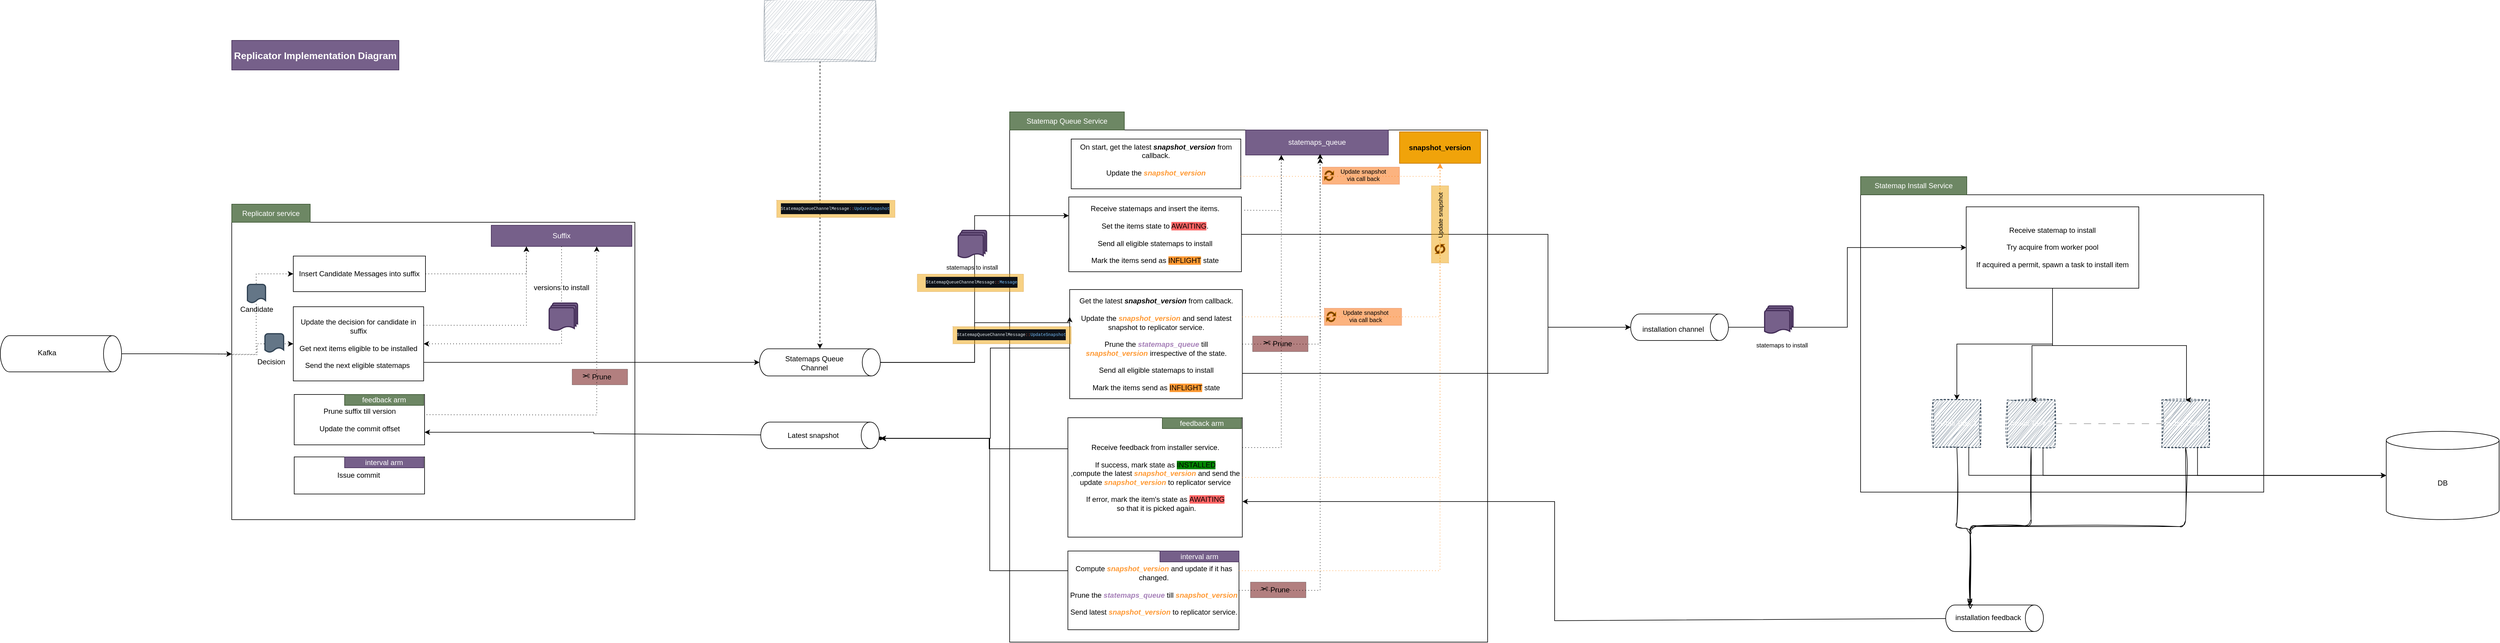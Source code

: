 <mxfile version="21.8.2" type="device">
  <diagram name="Page-1" id="Dk0CB-rZPejGvJM9SZmh">
    <mxGraphModel dx="6971" dy="1007" grid="0" gridSize="10" guides="1" tooltips="1" connect="1" arrows="1" fold="1" page="0" pageScale="1" pageWidth="827" pageHeight="1169" math="0" shadow="0">
      <root>
        <mxCell id="0" />
        <mxCell id="1" parent="0" />
        <mxCell id="bglsT7oDGgpbolfYT-Y4-232" value="" style="rounded=0;whiteSpace=wrap;html=1;" vertex="1" parent="1">
          <mxGeometry x="1637" y="1605.87" width="668" height="493" as="geometry" />
        </mxCell>
        <mxCell id="bglsT7oDGgpbolfYT-Y4-137" value="" style="rounded=0;whiteSpace=wrap;html=1;" vertex="1" parent="1">
          <mxGeometry x="227" y="1498.5" width="792" height="849" as="geometry" />
        </mxCell>
        <mxCell id="bglsT7oDGgpbolfYT-Y4-213" value="" style="edgeStyle=orthogonalEdgeStyle;rounded=0;orthogonalLoop=1;jettySize=auto;html=1;" edge="1" parent="1" source="bglsT7oDGgpbolfYT-Y4-154" target="bglsT7oDGgpbolfYT-Y4-212">
          <mxGeometry relative="1" as="geometry">
            <Array as="points">
              <mxPoint x="195" y="1860" />
              <mxPoint x="195" y="2010" />
            </Array>
          </mxGeometry>
        </mxCell>
        <mxCell id="bglsT7oDGgpbolfYT-Y4-122" value="" style="rounded=0;whiteSpace=wrap;html=1;" vertex="1" parent="1">
          <mxGeometry x="-1062" y="1651.5" width="668" height="493" as="geometry" />
        </mxCell>
        <mxCell id="bglsT7oDGgpbolfYT-Y4-163" value="" style="rounded=0;whiteSpace=wrap;html=1;dashed=1;dashPattern=1 1;fillColor=#660000;opacity=50;" vertex="1" parent="1">
          <mxGeometry x="-498" y="1895" width="92" height="26" as="geometry" />
        </mxCell>
        <mxCell id="bglsT7oDGgpbolfYT-Y4-84" value="" style="shape=cylinder3;whiteSpace=wrap;html=1;boundedLbl=1;backgroundOutline=1;size=15;rotation=90;" vertex="1" parent="1">
          <mxGeometry x="-1375" y="1769" width="60" height="201" as="geometry" />
        </mxCell>
        <mxCell id="bglsT7oDGgpbolfYT-Y4-85" value="Kafka" style="text;html=1;strokeColor=none;fillColor=none;align=center;verticalAlign=middle;whiteSpace=wrap;rounded=0;" vertex="1" parent="1">
          <mxGeometry x="-1398" y="1853" width="60" height="30" as="geometry" />
        </mxCell>
        <mxCell id="bglsT7oDGgpbolfYT-Y4-88" value="" style="edgeStyle=orthogonalEdgeStyle;rounded=0;orthogonalLoop=1;jettySize=auto;html=1;strokeWidth=1;exitX=0.75;exitY=1;exitDx=0;exitDy=0;entryX=0;entryY=0.5;entryDx=0;entryDy=0;entryPerimeter=0;" edge="1" parent="1" source="bglsT7oDGgpbolfYT-Y4-256" target="bglsT7oDGgpbolfYT-Y4-91">
          <mxGeometry relative="1" as="geometry">
            <mxPoint x="1142.5" y="2699" as="targetPoint" />
            <Array as="points">
              <mxPoint x="1816" y="2071" />
              <mxPoint x="2495" y="2071" />
            </Array>
            <mxPoint x="914" y="2638.0" as="sourcePoint" />
          </mxGeometry>
        </mxCell>
        <mxCell id="bglsT7oDGgpbolfYT-Y4-91" value="DB" style="shape=cylinder3;whiteSpace=wrap;html=1;boundedLbl=1;backgroundOutline=1;size=15;" vertex="1" parent="1">
          <mxGeometry x="2508" y="1998.12" width="187" height="146.25" as="geometry" />
        </mxCell>
        <mxCell id="bglsT7oDGgpbolfYT-Y4-170" value="" style="edgeStyle=orthogonalEdgeStyle;rounded=0;orthogonalLoop=1;jettySize=auto;html=1;entryX=0;entryY=0.25;entryDx=0;entryDy=0;" edge="1" parent="1" source="bglsT7oDGgpbolfYT-Y4-92" target="bglsT7oDGgpbolfYT-Y4-141">
          <mxGeometry relative="1" as="geometry">
            <mxPoint x="37.63" y="1883.755" as="targetPoint" />
          </mxGeometry>
        </mxCell>
        <mxCell id="bglsT7oDGgpbolfYT-Y4-92" value="" style="shape=cylinder3;whiteSpace=wrap;html=1;boundedLbl=1;backgroundOutline=1;size=15;rotation=90;" vertex="1" parent="1">
          <mxGeometry x="-109.87" y="1783.63" width="45" height="200.25" as="geometry" />
        </mxCell>
        <mxCell id="bglsT7oDGgpbolfYT-Y4-93" value="" style="edgeStyle=orthogonalEdgeStyle;rounded=0;orthogonalLoop=1;jettySize=auto;html=1;entryX=1;entryY=0.75;entryDx=0;entryDy=0;" edge="1" parent="1" source="bglsT7oDGgpbolfYT-Y4-94" target="bglsT7oDGgpbolfYT-Y4-128">
          <mxGeometry relative="1" as="geometry">
            <mxPoint x="-281" y="1971.456" as="targetPoint" />
            <Array as="points">
              <mxPoint x="-462" y="2002" />
            </Array>
          </mxGeometry>
        </mxCell>
        <mxCell id="bglsT7oDGgpbolfYT-Y4-94" value="" style="shape=cylinder3;whiteSpace=wrap;html=1;boundedLbl=1;backgroundOutline=1;size=15;rotation=90;" vertex="1" parent="1">
          <mxGeometry x="-109.25" y="1906.5" width="44" height="196.5" as="geometry" />
        </mxCell>
        <mxCell id="bglsT7oDGgpbolfYT-Y4-265" value="" style="edgeStyle=orthogonalEdgeStyle;rounded=0;orthogonalLoop=1;jettySize=auto;html=1;entryX=0;entryY=0.5;entryDx=0;entryDy=0;" edge="1" parent="1" source="bglsT7oDGgpbolfYT-Y4-95" target="bglsT7oDGgpbolfYT-Y4-237">
          <mxGeometry relative="1" as="geometry">
            <mxPoint x="1461" y="1825.5" as="targetPoint" />
          </mxGeometry>
        </mxCell>
        <mxCell id="bglsT7oDGgpbolfYT-Y4-95" value="" style="shape=cylinder3;whiteSpace=wrap;html=1;boundedLbl=1;backgroundOutline=1;size=15;rotation=90;" vertex="1" parent="1">
          <mxGeometry x="1315" y="1744.5" width="44" height="162" as="geometry" />
        </mxCell>
        <mxCell id="bglsT7oDGgpbolfYT-Y4-218" value="" style="edgeStyle=orthogonalEdgeStyle;rounded=0;orthogonalLoop=1;jettySize=auto;html=1;entryX=1.001;entryY=0.702;entryDx=0;entryDy=0;entryPerimeter=0;" edge="1" parent="1" source="bglsT7oDGgpbolfYT-Y4-97" target="bglsT7oDGgpbolfYT-Y4-142">
          <mxGeometry relative="1" as="geometry">
            <mxPoint x="1213" y="2009.75" as="targetPoint" />
            <Array as="points">
              <mxPoint x="1130" y="2312" />
              <mxPoint x="1130" y="2114" />
            </Array>
          </mxGeometry>
        </mxCell>
        <mxCell id="bglsT7oDGgpbolfYT-Y4-97" value="" style="shape=cylinder3;whiteSpace=wrap;html=1;boundedLbl=1;backgroundOutline=1;size=15;rotation=90;" vertex="1" parent="1">
          <mxGeometry x="1837" y="2227" width="44" height="162" as="geometry" />
        </mxCell>
        <mxCell id="bglsT7oDGgpbolfYT-Y4-98" value="" style="edgeStyle=orthogonalEdgeStyle;rounded=0;orthogonalLoop=1;jettySize=auto;html=1;exitX=0.5;exitY=0;exitDx=0;exitDy=0;exitPerimeter=0;entryX=0;entryY=0.443;entryDx=0;entryDy=0;entryPerimeter=0;" edge="1" parent="1" source="bglsT7oDGgpbolfYT-Y4-84" target="bglsT7oDGgpbolfYT-Y4-122">
          <mxGeometry relative="1" as="geometry">
            <mxPoint x="-1313.5" y="1934" as="sourcePoint" />
            <mxPoint x="-1113" y="1870.5" as="targetPoint" />
          </mxGeometry>
        </mxCell>
        <mxCell id="bglsT7oDGgpbolfYT-Y4-99" value="" style="edgeStyle=orthogonalEdgeStyle;rounded=0;orthogonalLoop=1;jettySize=auto;html=1;entryX=0.5;entryY=1;entryDx=0;entryDy=0;entryPerimeter=0;exitX=1;exitY=0.75;exitDx=0;exitDy=0;" edge="1" parent="1" source="bglsT7oDGgpbolfYT-Y4-127" target="bglsT7oDGgpbolfYT-Y4-92">
          <mxGeometry relative="1" as="geometry">
            <mxPoint x="-281" y="1885.5" as="sourcePoint" />
            <mxPoint x="-126" y="1882.5" as="targetPoint" />
            <Array as="points">
              <mxPoint x="-428" y="1884" />
              <mxPoint x="-231" y="1883" />
            </Array>
          </mxGeometry>
        </mxCell>
        <mxCell id="bglsT7oDGgpbolfYT-Y4-117" value="&lt;b&gt;&lt;font style=&quot;font-size: 16px;&quot;&gt;Replicator Implementation Diagram&lt;/font&gt;&lt;/b&gt;" style="text;html=1;strokeColor=#432D57;fillColor=#76608a;align=center;verticalAlign=middle;whiteSpace=wrap;rounded=0;fontColor=#ffffff;" vertex="1" parent="1">
          <mxGeometry x="-1062" y="1350" width="277" height="49" as="geometry" />
        </mxCell>
        <mxCell id="bglsT7oDGgpbolfYT-Y4-119" value="Latest snapshot" style="text;html=1;strokeColor=none;fillColor=none;align=center;verticalAlign=middle;whiteSpace=wrap;rounded=0;" vertex="1" parent="1">
          <mxGeometry x="-148" y="1989.75" width="98.5" height="30" as="geometry" />
        </mxCell>
        <mxCell id="bglsT7oDGgpbolfYT-Y4-120" value="installation feedback" style="text;html=1;strokeColor=none;fillColor=none;align=center;verticalAlign=middle;whiteSpace=wrap;rounded=0;" vertex="1" parent="1">
          <mxGeometry x="1789" y="2293" width="119" height="28.25" as="geometry" />
        </mxCell>
        <mxCell id="bglsT7oDGgpbolfYT-Y4-123" value="Suffix" style="rounded=0;whiteSpace=wrap;html=1;fillColor=#76608a;fontColor=#ffffff;strokeColor=#432D57;" vertex="1" parent="1">
          <mxGeometry x="-632" y="1656.5" width="233" height="35" as="geometry" />
        </mxCell>
        <mxCell id="bglsT7oDGgpbolfYT-Y4-124" value="Replicator service" style="text;html=1;strokeColor=#3A5431;fillColor=#6d8764;align=center;verticalAlign=middle;whiteSpace=wrap;rounded=0;fontColor=#ffffff;" vertex="1" parent="1">
          <mxGeometry x="-1062" y="1621.5" width="130" height="30" as="geometry" />
        </mxCell>
        <mxCell id="bglsT7oDGgpbolfYT-Y4-131" value="" style="edgeStyle=orthogonalEdgeStyle;rounded=0;orthogonalLoop=1;jettySize=auto;html=1;entryX=0.25;entryY=1;entryDx=0;entryDy=0;dashed=1;dashPattern=1 4;" edge="1" parent="1" source="bglsT7oDGgpbolfYT-Y4-126" target="bglsT7oDGgpbolfYT-Y4-123">
          <mxGeometry relative="1" as="geometry">
            <mxPoint x="-551.5" y="1737" as="targetPoint" />
          </mxGeometry>
        </mxCell>
        <mxCell id="bglsT7oDGgpbolfYT-Y4-126" value="Insert Candidate Messages into suffix" style="rounded=0;whiteSpace=wrap;html=1;" vertex="1" parent="1">
          <mxGeometry x="-960" y="1707.5" width="219" height="59" as="geometry" />
        </mxCell>
        <mxCell id="bglsT7oDGgpbolfYT-Y4-127" value="Update the decision for candidate in suffix&lt;br&gt;&lt;br&gt;Get next items eligible to be installed&lt;br&gt;&lt;br&gt;Send the next eligible statemaps&amp;nbsp;" style="rounded=0;whiteSpace=wrap;html=1;" vertex="1" parent="1">
          <mxGeometry x="-960" y="1791.5" width="216" height="123" as="geometry" />
        </mxCell>
        <mxCell id="bglsT7oDGgpbolfYT-Y4-128" value="Prune suffix till version&lt;br&gt;&lt;br&gt;Update the commit offset" style="rounded=0;whiteSpace=wrap;html=1;" vertex="1" parent="1">
          <mxGeometry x="-958.5" y="1937" width="216" height="83.5" as="geometry" />
        </mxCell>
        <mxCell id="bglsT7oDGgpbolfYT-Y4-129" value="Issue commit&amp;nbsp;" style="rounded=0;whiteSpace=wrap;html=1;" vertex="1" parent="1">
          <mxGeometry x="-958.5" y="2040.5" width="216" height="61.5" as="geometry" />
        </mxCell>
        <mxCell id="bglsT7oDGgpbolfYT-Y4-132" value="" style="edgeStyle=orthogonalEdgeStyle;rounded=0;orthogonalLoop=1;jettySize=auto;html=1;dashed=1;dashPattern=1 4;exitX=1;exitY=0.25;exitDx=0;exitDy=0;entryX=0.25;entryY=1;entryDx=0;entryDy=0;" edge="1" parent="1" source="bglsT7oDGgpbolfYT-Y4-127" target="bglsT7oDGgpbolfYT-Y4-123">
          <mxGeometry relative="1" as="geometry">
            <mxPoint x="-718" y="1829.5" as="sourcePoint" />
            <mxPoint x="-575" y="1698.5" as="targetPoint" />
          </mxGeometry>
        </mxCell>
        <mxCell id="bglsT7oDGgpbolfYT-Y4-133" value="" style="edgeStyle=orthogonalEdgeStyle;rounded=0;orthogonalLoop=1;jettySize=auto;html=1;dashed=1;dashPattern=1 4;exitX=0.5;exitY=1;exitDx=0;exitDy=0;entryX=1;entryY=0.5;entryDx=0;entryDy=0;" edge="1" parent="1" source="bglsT7oDGgpbolfYT-Y4-123" target="bglsT7oDGgpbolfYT-Y4-127">
          <mxGeometry relative="1" as="geometry">
            <mxPoint x="-734" y="1832.5" as="sourcePoint" />
            <mxPoint x="-221" y="1833.5" as="targetPoint" />
          </mxGeometry>
        </mxCell>
        <mxCell id="bglsT7oDGgpbolfYT-Y4-134" value="" style="strokeWidth=2;html=1;shape=mxgraph.flowchart.multi-document;whiteSpace=wrap;fillColor=#76608a;fontColor=#ffffff;strokeColor=#432D57;" vertex="1" parent="1">
          <mxGeometry x="-536" y="1785.5" width="47" height="46" as="geometry" />
        </mxCell>
        <mxCell id="bglsT7oDGgpbolfYT-Y4-135" value="" style="edgeStyle=orthogonalEdgeStyle;rounded=0;orthogonalLoop=1;jettySize=auto;html=1;dashed=1;dashPattern=1 4;entryX=0.75;entryY=1;entryDx=0;entryDy=0;" edge="1" parent="1" target="bglsT7oDGgpbolfYT-Y4-123">
          <mxGeometry relative="1" as="geometry">
            <mxPoint x="-739" y="1970.5" as="sourcePoint" />
            <mxPoint x="-670" y="2126.5" as="targetPoint" />
          </mxGeometry>
        </mxCell>
        <mxCell id="bglsT7oDGgpbolfYT-Y4-136" value="Statemaps Queue Channel" style="text;html=1;strokeColor=none;fillColor=none;align=center;verticalAlign=middle;whiteSpace=wrap;rounded=0;" vertex="1" parent="1">
          <mxGeometry x="-165.5" y="1869.25" width="136.5" height="30.5" as="geometry" />
        </mxCell>
        <mxCell id="bglsT7oDGgpbolfYT-Y4-138" value="statemaps_queue" style="rounded=0;whiteSpace=wrap;html=1;fillColor=#76608a;fontColor=#ffffff;strokeColor=#432D57;" vertex="1" parent="1">
          <mxGeometry x="618" y="1498.5" width="236.5" height="41.5" as="geometry" />
        </mxCell>
        <mxCell id="bglsT7oDGgpbolfYT-Y4-139" value="Statemap Queue Service" style="text;html=1;strokeColor=#3A5431;fillColor=#6d8764;align=center;verticalAlign=middle;whiteSpace=wrap;rounded=0;fontColor=#ffffff;" vertex="1" parent="1">
          <mxGeometry x="227" y="1468.5" width="190" height="30" as="geometry" />
        </mxCell>
        <mxCell id="bglsT7oDGgpbolfYT-Y4-140" value="&lt;b&gt;snapshot_version&lt;/b&gt;" style="text;html=1;strokeColor=#BD7000;fillColor=#f0a30a;align=center;verticalAlign=middle;whiteSpace=wrap;rounded=0;fontColor=#000000;" vertex="1" parent="1">
          <mxGeometry x="873" y="1501.5" width="134.25" height="52.25" as="geometry" />
        </mxCell>
        <mxCell id="bglsT7oDGgpbolfYT-Y4-220" value="" style="edgeStyle=orthogonalEdgeStyle;rounded=0;orthogonalLoop=1;jettySize=auto;html=1;entryX=0.5;entryY=1;entryDx=0;entryDy=0;entryPerimeter=0;" edge="1" parent="1" source="bglsT7oDGgpbolfYT-Y4-141" target="bglsT7oDGgpbolfYT-Y4-95">
          <mxGeometry relative="1" as="geometry">
            <mxPoint x="834" y="1671.5" as="targetPoint" />
            <Array as="points">
              <mxPoint x="1119" y="1672" />
              <mxPoint x="1119" y="1826" />
            </Array>
          </mxGeometry>
        </mxCell>
        <mxCell id="bglsT7oDGgpbolfYT-Y4-141" value="Receive statemaps and insert the items.&lt;br&gt;&lt;br&gt;Set the items state to &lt;span style=&quot;background-color: rgb(255, 102, 102);&quot;&gt;AWAITING&lt;/span&gt;. &lt;br&gt;&lt;br&gt;Send all eligible statemaps to install&lt;br&gt;&lt;br&gt;Mark the items send as &lt;span style=&quot;background-color: rgb(255, 153, 51);&quot;&gt;INFLIGHT&lt;/span&gt; state" style="rounded=0;whiteSpace=wrap;html=1;" vertex="1" parent="1">
          <mxGeometry x="325" y="1609.5" width="286" height="124" as="geometry" />
        </mxCell>
        <mxCell id="bglsT7oDGgpbolfYT-Y4-142" value="Receive feedback from installer service.&lt;br&gt;&lt;br&gt;If success, mark state as &lt;span style=&quot;background-color: rgb(0, 135, 0);&quot;&gt;INSTALLED&lt;/span&gt;&lt;br&gt;,compute the latest &lt;i style=&quot;font-weight: bold;&quot;&gt;&lt;font color=&quot;#ff9933&quot;&gt;snapshot_version&lt;/font&gt; &lt;/i&gt;and send the update &lt;i style=&quot;font-weight: bold;&quot;&gt;&lt;font color=&quot;#ff9933&quot;&gt;snapshot_version&lt;/font&gt;&lt;/i&gt;&amp;nbsp;to replicator service&lt;br&gt;&lt;br&gt;If error, mark the item&#39;s state as&amp;nbsp;&lt;span style=&quot;background-color: rgb(255, 102, 102);&quot;&gt;AWAITING&lt;/span&gt;&lt;br&gt;&amp;nbsp;so that it is picked again.&lt;br&gt;" style="rounded=0;whiteSpace=wrap;html=1;" vertex="1" parent="1">
          <mxGeometry x="323.5" y="1975.5" width="289" height="198" as="geometry" />
        </mxCell>
        <mxCell id="bglsT7oDGgpbolfYT-Y4-143" value="" style="edgeStyle=orthogonalEdgeStyle;rounded=0;orthogonalLoop=1;jettySize=auto;html=1;entryX=0;entryY=0.5;entryDx=0;entryDy=0;dashed=1;dashPattern=1 4;" edge="1" parent="1" target="bglsT7oDGgpbolfYT-Y4-126">
          <mxGeometry relative="1" as="geometry">
            <mxPoint x="-1084" y="1870" as="sourcePoint" />
            <mxPoint x="-1053" y="1921" as="targetPoint" />
            <Array as="points" />
          </mxGeometry>
        </mxCell>
        <mxCell id="bglsT7oDGgpbolfYT-Y4-144" value="" style="edgeStyle=orthogonalEdgeStyle;rounded=0;orthogonalLoop=1;jettySize=auto;html=1;entryX=0;entryY=0.5;entryDx=0;entryDy=0;dashed=1;dashPattern=1 4;" edge="1" parent="1" target="bglsT7oDGgpbolfYT-Y4-127">
          <mxGeometry relative="1" as="geometry">
            <mxPoint x="-1065" y="1870" as="sourcePoint" />
            <mxPoint x="-950" y="1747" as="targetPoint" />
            <Array as="points">
              <mxPoint x="-1065" y="1871" />
              <mxPoint x="-1020" y="1871" />
              <mxPoint x="-1020" y="1853" />
            </Array>
          </mxGeometry>
        </mxCell>
        <mxCell id="bglsT7oDGgpbolfYT-Y4-145" value="" style="strokeWidth=2;html=1;shape=mxgraph.flowchart.document2;whiteSpace=wrap;size=0.25;fillColor=#647687;fontColor=#ffffff;strokeColor=#314354;" vertex="1" parent="1">
          <mxGeometry x="-1036" y="1754.5" width="30" height="30.5" as="geometry" />
        </mxCell>
        <mxCell id="bglsT7oDGgpbolfYT-Y4-147" value="" style="strokeWidth=2;html=1;shape=mxgraph.flowchart.document2;whiteSpace=wrap;size=0.25;fillColor=#647687;fontColor=#ffffff;strokeColor=#314354;" vertex="1" parent="1">
          <mxGeometry x="-1007" y="1836.25" width="31" height="30.75" as="geometry" />
        </mxCell>
        <mxCell id="bglsT7oDGgpbolfYT-Y4-148" value="Candidate" style="text;html=1;strokeColor=none;fillColor=none;align=center;verticalAlign=middle;whiteSpace=wrap;rounded=0;" vertex="1" parent="1">
          <mxGeometry x="-1070.25" y="1781" width="98.5" height="30" as="geometry" />
        </mxCell>
        <mxCell id="bglsT7oDGgpbolfYT-Y4-149" value="Decision" style="text;html=1;strokeColor=none;fillColor=none;align=center;verticalAlign=middle;whiteSpace=wrap;rounded=0;" vertex="1" parent="1">
          <mxGeometry x="-1046.25" y="1868" width="98.5" height="30" as="geometry" />
        </mxCell>
        <mxCell id="bglsT7oDGgpbolfYT-Y4-150" value="versions to install" style="text;html=1;strokeColor=none;fillColor=none;align=center;verticalAlign=middle;whiteSpace=wrap;rounded=0;" vertex="1" parent="1">
          <mxGeometry x="-564.75" y="1745" width="98.5" height="30" as="geometry" />
        </mxCell>
        <mxCell id="bglsT7oDGgpbolfYT-Y4-152" value="" style="edgeStyle=orthogonalEdgeStyle;rounded=0;orthogonalLoop=1;jettySize=auto;html=1;entryX=0.25;entryY=1;entryDx=0;entryDy=0;dashed=1;dashPattern=1 4;" edge="1" parent="1" target="bglsT7oDGgpbolfYT-Y4-138">
          <mxGeometry relative="1" as="geometry">
            <mxPoint x="616" y="1631.5" as="sourcePoint" />
            <mxPoint x="783" y="1586.5" as="targetPoint" />
          </mxGeometry>
        </mxCell>
        <mxCell id="bglsT7oDGgpbolfYT-Y4-153" value="" style="edgeStyle=orthogonalEdgeStyle;rounded=0;orthogonalLoop=1;jettySize=auto;html=1;dashed=1;dashPattern=1 4;exitX=1;exitY=0.25;exitDx=0;exitDy=0;entryX=0.25;entryY=1;entryDx=0;entryDy=0;" edge="1" parent="1" source="bglsT7oDGgpbolfYT-Y4-142" target="bglsT7oDGgpbolfYT-Y4-138">
          <mxGeometry relative="1" as="geometry">
            <mxPoint x="653" y="1851.5" as="sourcePoint" />
            <mxPoint x="786" y="1551.5" as="targetPoint" />
          </mxGeometry>
        </mxCell>
        <mxCell id="bglsT7oDGgpbolfYT-Y4-154" value="Get the latest &lt;i style=&quot;font-weight: bold;&quot;&gt;snapshot_version&lt;/i&gt;&amp;nbsp;from callback.&lt;br&gt;&lt;br&gt;Update the&lt;i style=&quot;font-weight: bold;&quot;&gt;&amp;nbsp;&lt;font color=&quot;#ff9933&quot;&gt;snapshot_version&amp;nbsp;&lt;/font&gt;&lt;/i&gt;and send latest snapshot to replicator service.&lt;br&gt;&lt;br&gt;Prune the &lt;i style=&quot;font-weight: bold;&quot;&gt;&lt;font color=&quot;#a680b8&quot;&gt;statemaps_queue&lt;/font&gt;&lt;/i&gt;&amp;nbsp;till &lt;i style=&quot;font-weight: bold;&quot;&gt;&lt;font color=&quot;#ff9933&quot;&gt;snapshot_version&lt;/font&gt;&lt;/i&gt;&amp;nbsp;irrespective of the state.&lt;br&gt;&amp;nbsp;&lt;br&gt;Send all eligible statemaps to install&lt;br&gt;&lt;br&gt;Mark the items send as &lt;span style=&quot;background-color: rgb(255, 153, 51);&quot;&gt;INFLIGHT&lt;/span&gt; state" style="rounded=0;whiteSpace=wrap;html=1;" vertex="1" parent="1">
          <mxGeometry x="326.5" y="1763" width="286" height="181" as="geometry" />
        </mxCell>
        <mxCell id="bglsT7oDGgpbolfYT-Y4-155" value="interval arm" style="rounded=0;whiteSpace=wrap;html=1;fillColor=#76608a;fontColor=#ffffff;strokeColor=#432D57;" vertex="1" parent="1">
          <mxGeometry x="-875" y="2040.5" width="131" height="18" as="geometry" />
        </mxCell>
        <mxCell id="bglsT7oDGgpbolfYT-Y4-156" value="Compute&amp;nbsp;&lt;i style=&quot;font-weight: bold;&quot;&gt;&lt;font color=&quot;#ff9933&quot;&gt;snapshot_version&lt;/font&gt; &lt;/i&gt;and update if it has changed.&lt;br&gt;&lt;br&gt;Prune the&amp;nbsp;&lt;i style=&quot;font-weight: bold;&quot;&gt;&lt;font color=&quot;#a680b8&quot;&gt;statemaps_queue&lt;/font&gt;&lt;/i&gt;&amp;nbsp;till&amp;nbsp;&lt;i style=&quot;font-weight: bold;&quot;&gt;&lt;font color=&quot;#ff9933&quot;&gt;snapshot_version&lt;br&gt;&lt;br&gt;&lt;/font&gt;&lt;/i&gt;Send latest&amp;nbsp;&lt;i style=&quot;font-weight: bold;&quot;&gt;&lt;font color=&quot;#ff9933&quot;&gt;snapshot_version&lt;/font&gt;&lt;/i&gt;&amp;nbsp;to replicator service.&lt;i style=&quot;font-weight: bold;&quot;&gt;&lt;font color=&quot;#ff9933&quot;&gt;&lt;br&gt;&lt;/font&gt;&lt;/i&gt;" style="rounded=0;whiteSpace=wrap;html=1;" vertex="1" parent="1">
          <mxGeometry x="323.5" y="2196.5" width="283.5" height="130.5" as="geometry" />
        </mxCell>
        <mxCell id="bglsT7oDGgpbolfYT-Y4-157" value="interval arm" style="rounded=0;whiteSpace=wrap;html=1;fillColor=#76608a;fontColor=#ffffff;strokeColor=#432D57;" vertex="1" parent="1">
          <mxGeometry x="476" y="2196.5" width="131" height="18" as="geometry" />
        </mxCell>
        <mxCell id="bglsT7oDGgpbolfYT-Y4-160" value="✂️" style="text;whiteSpace=wrap;rotation=-180;" vertex="1" parent="1">
          <mxGeometry x="-496.25" y="1898" width="30" height="23" as="geometry" />
        </mxCell>
        <mxCell id="bglsT7oDGgpbolfYT-Y4-164" value="Prune" style="text;html=1;strokeColor=none;fillColor=none;align=center;verticalAlign=middle;whiteSpace=wrap;rounded=0;" vertex="1" parent="1">
          <mxGeometry x="-479" y="1897" width="59.5" height="22" as="geometry" />
        </mxCell>
        <mxCell id="bglsT7oDGgpbolfYT-Y4-167" value="On start, get the latest &lt;i style=&quot;font-weight: bold;&quot;&gt;snapshot_version&lt;/i&gt;&amp;nbsp;from callback.&lt;br&gt;&lt;br&gt;Update the&lt;i style=&quot;font-weight: bold;&quot;&gt;&amp;nbsp;&lt;font color=&quot;#ff9933&quot;&gt;snapshot_version&lt;/font&gt;&lt;/i&gt;&lt;br&gt;&lt;br&gt;" style="rounded=0;whiteSpace=wrap;html=1;" vertex="1" parent="1">
          <mxGeometry x="329" y="1513.5" width="281" height="82.5" as="geometry" />
        </mxCell>
        <mxCell id="bglsT7oDGgpbolfYT-Y4-171" value="" style="strokeWidth=2;html=1;shape=mxgraph.flowchart.multi-document;whiteSpace=wrap;fillColor=#76608a;fontColor=#ffffff;strokeColor=#432D57;" vertex="1" parent="1">
          <mxGeometry x="141.75" y="1665" width="47" height="46" as="geometry" />
        </mxCell>
        <mxCell id="bglsT7oDGgpbolfYT-Y4-173" value="&lt;font style=&quot;font-size: 10px;&quot;&gt;statemaps to install&lt;/font&gt;" style="text;html=1;strokeColor=none;fillColor=none;align=center;verticalAlign=middle;whiteSpace=wrap;rounded=0;" vertex="1" parent="1">
          <mxGeometry x="116" y="1716" width="98" height="19" as="geometry" />
        </mxCell>
        <mxCell id="bglsT7oDGgpbolfYT-Y4-174" value="" style="edgeStyle=orthogonalEdgeStyle;rounded=0;orthogonalLoop=1;jettySize=auto;html=1;entryX=0.5;entryY=1;entryDx=0;entryDy=0;dashed=1;dashPattern=1 4;exitX=1;exitY=0.75;exitDx=0;exitDy=0;strokeColor=#FF9933;" edge="1" parent="1" source="bglsT7oDGgpbolfYT-Y4-167" target="bglsT7oDGgpbolfYT-Y4-140">
          <mxGeometry relative="1" as="geometry">
            <mxPoint x="626" y="1641.5" as="sourcePoint" />
            <mxPoint x="687" y="1550" as="targetPoint" />
          </mxGeometry>
        </mxCell>
        <mxCell id="bglsT7oDGgpbolfYT-Y4-184" value="" style="rounded=0;whiteSpace=wrap;html=1;dashed=1;dashPattern=1 1;fillColor=#fa6800;opacity=50;fontColor=#000000;strokeColor=#C73500;" vertex="1" parent="1">
          <mxGeometry x="745" y="1560" width="128" height="28.5" as="geometry" />
        </mxCell>
        <mxCell id="bglsT7oDGgpbolfYT-Y4-185" value="" style="sketch=0;pointerEvents=1;shadow=0;dashed=0;html=1;strokeColor=#BD7000;labelPosition=center;verticalLabelPosition=bottom;verticalAlign=top;align=center;fillColor=#663300;shape=mxgraph.mscae.intune.update;fontColor=#000000;" vertex="1" parent="1">
          <mxGeometry x="748.5" y="1565.25" width="15.5" height="18" as="geometry" />
        </mxCell>
        <mxCell id="bglsT7oDGgpbolfYT-Y4-186" value="&lt;font style=&quot;font-size: 10px;&quot;&gt;Update snapshot via call back&lt;/font&gt;" style="text;html=1;strokeColor=none;fillColor=none;align=center;verticalAlign=middle;whiteSpace=wrap;rounded=0;fontSize=10;" vertex="1" parent="1">
          <mxGeometry x="772" y="1562.5" width="82" height="20.75" as="geometry" />
        </mxCell>
        <mxCell id="bglsT7oDGgpbolfYT-Y4-187" value="" style="edgeStyle=orthogonalEdgeStyle;rounded=0;orthogonalLoop=1;jettySize=auto;html=1;dashed=1;dashPattern=1 4;exitX=1;exitY=0.25;exitDx=0;exitDy=0;entryX=0.5;entryY=1;entryDx=0;entryDy=0;strokeColor=#FF9933;" edge="1" parent="1" source="bglsT7oDGgpbolfYT-Y4-154" target="bglsT7oDGgpbolfYT-Y4-140">
          <mxGeometry relative="1" as="geometry">
            <mxPoint x="620" y="1585" as="sourcePoint" />
            <mxPoint x="941" y="1559" as="targetPoint" />
          </mxGeometry>
        </mxCell>
        <mxCell id="bglsT7oDGgpbolfYT-Y4-188" value="" style="edgeStyle=orthogonalEdgeStyle;rounded=0;orthogonalLoop=1;jettySize=auto;html=1;dashed=1;dashPattern=1 4;exitX=1;exitY=0.5;exitDx=0;exitDy=0;entryX=0.5;entryY=1;entryDx=0;entryDy=0;strokeColor=#FF9933;" edge="1" parent="1" source="bglsT7oDGgpbolfYT-Y4-142" target="bglsT7oDGgpbolfYT-Y4-140">
          <mxGeometry relative="1" as="geometry">
            <mxPoint x="623" y="1827" as="sourcePoint" />
            <mxPoint x="939" y="1557" as="targetPoint" />
          </mxGeometry>
        </mxCell>
        <mxCell id="bglsT7oDGgpbolfYT-Y4-192" value="" style="edgeStyle=orthogonalEdgeStyle;rounded=0;orthogonalLoop=1;jettySize=auto;html=1;dashed=1;dashPattern=1 4;exitX=1;exitY=0.25;exitDx=0;exitDy=0;entryX=0.5;entryY=1;entryDx=0;entryDy=0;strokeColor=#FF9933;" edge="1" parent="1" source="bglsT7oDGgpbolfYT-Y4-156" target="bglsT7oDGgpbolfYT-Y4-140">
          <mxGeometry relative="1" as="geometry">
            <mxPoint x="623" y="2085" as="sourcePoint" />
            <mxPoint x="939" y="1557" as="targetPoint" />
          </mxGeometry>
        </mxCell>
        <mxCell id="bglsT7oDGgpbolfYT-Y4-193" value="" style="edgeStyle=orthogonalEdgeStyle;rounded=0;orthogonalLoop=1;jettySize=auto;html=1;dashed=1;dashPattern=1 4;exitX=1;exitY=0.5;exitDx=0;exitDy=0;entryX=0.522;entryY=0.952;entryDx=0;entryDy=0;entryPerimeter=0;" edge="1" parent="1" source="bglsT7oDGgpbolfYT-Y4-154" target="bglsT7oDGgpbolfYT-Y4-138">
          <mxGeometry relative="1" as="geometry">
            <mxPoint x="623" y="2035" as="sourcePoint" />
            <mxPoint x="687" y="1550" as="targetPoint" />
          </mxGeometry>
        </mxCell>
        <mxCell id="bglsT7oDGgpbolfYT-Y4-194" value="" style="rounded=0;whiteSpace=wrap;html=1;dashed=1;dashPattern=1 1;fillColor=#660000;opacity=50;" vertex="1" parent="1">
          <mxGeometry x="629.5" y="1840" width="92" height="26" as="geometry" />
        </mxCell>
        <mxCell id="bglsT7oDGgpbolfYT-Y4-195" value="✂️" style="text;whiteSpace=wrap;rotation=-180;" vertex="1" parent="1">
          <mxGeometry x="631.25" y="1843" width="30" height="23" as="geometry" />
        </mxCell>
        <mxCell id="bglsT7oDGgpbolfYT-Y4-196" value="Prune" style="text;html=1;strokeColor=none;fillColor=none;align=center;verticalAlign=middle;whiteSpace=wrap;rounded=0;" vertex="1" parent="1">
          <mxGeometry x="648.5" y="1842" width="59.5" height="22" as="geometry" />
        </mxCell>
        <mxCell id="bglsT7oDGgpbolfYT-Y4-197" value="" style="rounded=0;whiteSpace=wrap;html=1;dashed=1;dashPattern=1 1;fillColor=#660000;opacity=50;" vertex="1" parent="1">
          <mxGeometry x="626" y="2248" width="92" height="26" as="geometry" />
        </mxCell>
        <mxCell id="bglsT7oDGgpbolfYT-Y4-198" value="✂️" style="text;whiteSpace=wrap;rotation=-180;" vertex="1" parent="1">
          <mxGeometry x="627.75" y="2251" width="30" height="23" as="geometry" />
        </mxCell>
        <mxCell id="bglsT7oDGgpbolfYT-Y4-199" value="Prune" style="text;html=1;strokeColor=none;fillColor=none;align=center;verticalAlign=middle;whiteSpace=wrap;rounded=0;" vertex="1" parent="1">
          <mxGeometry x="645" y="2250" width="59.5" height="22" as="geometry" />
        </mxCell>
        <mxCell id="bglsT7oDGgpbolfYT-Y4-200" value="" style="edgeStyle=orthogonalEdgeStyle;rounded=0;orthogonalLoop=1;jettySize=auto;html=1;dashed=1;dashPattern=1 4;exitX=1;exitY=0.5;exitDx=0;exitDy=0;entryX=0.522;entryY=1.124;entryDx=0;entryDy=0;entryPerimeter=0;" edge="1" parent="1" source="bglsT7oDGgpbolfYT-Y4-156" target="bglsT7oDGgpbolfYT-Y4-138">
          <mxGeometry relative="1" as="geometry">
            <mxPoint x="623" y="1867" as="sourcePoint" />
            <mxPoint x="751" y="1548" as="targetPoint" />
          </mxGeometry>
        </mxCell>
        <mxCell id="bglsT7oDGgpbolfYT-Y4-201" value="feedback arm" style="rounded=0;whiteSpace=wrap;html=1;fillColor=#6d8764;fontColor=#ffffff;strokeColor=#3A5431;" vertex="1" parent="1">
          <mxGeometry x="480" y="1975.5" width="131" height="18" as="geometry" />
        </mxCell>
        <mxCell id="bglsT7oDGgpbolfYT-Y4-202" value="feedback arm" style="rounded=0;whiteSpace=wrap;html=1;fillColor=#6d8764;fontColor=#ffffff;strokeColor=#3A5431;" vertex="1" parent="1">
          <mxGeometry x="-875" y="1937" width="131" height="18" as="geometry" />
        </mxCell>
        <mxCell id="bglsT7oDGgpbolfYT-Y4-203" value="" style="edgeStyle=orthogonalEdgeStyle;rounded=0;orthogonalLoop=1;jettySize=auto;html=1;entryX=0;entryY=0.25;entryDx=0;entryDy=0;" edge="1" parent="1" target="bglsT7oDGgpbolfYT-Y4-154">
          <mxGeometry relative="1" as="geometry">
            <mxPoint x="14" y="1883" as="sourcePoint" />
            <mxPoint x="335" y="1651" as="targetPoint" />
            <Array as="points">
              <mxPoint x="169" y="1884" />
              <mxPoint x="169" y="1818" />
            </Array>
          </mxGeometry>
        </mxCell>
        <mxCell id="bglsT7oDGgpbolfYT-Y4-204" value="" style="rounded=0;whiteSpace=wrap;html=1;dashed=1;dashPattern=1 1;fillColor=#f0a30a;opacity=50;fontColor=#000000;strokeColor=#BD7000;" vertex="1" parent="1">
          <mxGeometry x="133" y="1824.5" width="196" height="28.5" as="geometry" />
        </mxCell>
        <mxCell id="bglsT7oDGgpbolfYT-Y4-205" value="&lt;div style=&quot;color: rgb(230, 237, 243); background-color: rgb(13, 17, 23); font-family: Menlo, Monaco, &amp;quot;Courier New&amp;quot;, monospace; font-size: 7px; line-height: 18px;&quot;&gt;StatemapQueueChannelMessage&lt;span style=&quot;color: rgb(255, 123, 114); font-size: 7px;&quot;&gt;:&lt;/span&gt;&lt;span style=&quot;color: rgb(255, 123, 114); font-size: 7px;&quot;&gt;:&lt;/span&gt;&lt;span style=&quot;color: rgb(121, 192, 255); font-size: 7px;&quot;&gt;UpdateSnapshot&lt;/span&gt;&lt;/div&gt;" style="text;html=1;strokeColor=none;fillColor=none;align=center;verticalAlign=middle;whiteSpace=wrap;rounded=0;fontSize=7;" vertex="1" parent="1">
          <mxGeometry x="189" y="1827" width="82" height="20.75" as="geometry" />
        </mxCell>
        <mxCell id="bglsT7oDGgpbolfYT-Y4-206" value="" style="rounded=0;whiteSpace=wrap;html=1;dashed=1;dashPattern=1 1;fillColor=#f0a30a;opacity=50;fontColor=#000000;strokeColor=#BD7000;" vertex="1" parent="1">
          <mxGeometry x="74" y="1737.5" width="176" height="29" as="geometry" />
        </mxCell>
        <mxCell id="bglsT7oDGgpbolfYT-Y4-207" value="&lt;div style=&quot;color: rgb(230, 237, 243); background-color: rgb(13, 17, 23); font-family: Menlo, Monaco, &amp;quot;Courier New&amp;quot;, monospace; font-size: 7px; line-height: 18px;&quot;&gt;StatemapQueueChannelMessage&lt;span style=&quot;color: rgb(255, 123, 114); font-size: 7px;&quot;&gt;:&lt;/span&gt;&lt;span style=&quot;color: rgb(255, 123, 114); font-size: 7px;&quot;&gt;:&lt;/span&gt;&lt;span style=&quot;color: rgb(121, 192, 255); font-size: 7px;&quot;&gt;Message&lt;/span&gt;&lt;/div&gt;" style="text;html=1;strokeColor=none;fillColor=none;align=center;verticalAlign=middle;whiteSpace=wrap;rounded=0;fontSize=7;" vertex="1" parent="1">
          <mxGeometry x="122.5" y="1740" width="82" height="20.75" as="geometry" />
        </mxCell>
        <mxCell id="bglsT7oDGgpbolfYT-Y4-208" value="" style="rounded=0;whiteSpace=wrap;html=1;dashed=1;dashPattern=1 1;fillColor=#f0a30a;opacity=50;fontColor=#000000;strokeColor=#BD7000;flipV=1;direction=south;" vertex="1" parent="1">
          <mxGeometry x="925.87" y="1591" width="28.5" height="128" as="geometry" />
        </mxCell>
        <mxCell id="bglsT7oDGgpbolfYT-Y4-209" value="" style="sketch=0;pointerEvents=1;shadow=0;dashed=0;html=1;strokeColor=#BD7000;labelPosition=center;verticalLabelPosition=bottom;verticalAlign=top;align=center;fillColor=#663300;shape=mxgraph.mscae.intune.update;fontColor=#000000;flipV=1;direction=south;" vertex="1" parent="1">
          <mxGeometry x="931.12" y="1688" width="18" height="15.5" as="geometry" />
        </mxCell>
        <mxCell id="bglsT7oDGgpbolfYT-Y4-210" value="&lt;font style=&quot;font-size: 10px;&quot;&gt;Update snapshot&lt;/font&gt;" style="text;html=1;strokeColor=none;fillColor=none;align=center;verticalAlign=middle;whiteSpace=wrap;rounded=0;fontSize=10;flipV=1;direction=south;rotation=-90;" vertex="1" parent="1">
          <mxGeometry x="895.28" y="1627.5" width="89.69" height="24.21" as="geometry" />
        </mxCell>
        <mxCell id="bglsT7oDGgpbolfYT-Y4-212" value="" style="shape=waypoint;sketch=0;size=6;pointerEvents=1;points=[];fillColor=default;resizable=0;rotatable=0;perimeter=centerPerimeter;snapToPoint=1;rounded=0;" vertex="1" parent="1">
          <mxGeometry x="3" y="1999.75" width="20" height="20" as="geometry" />
        </mxCell>
        <mxCell id="bglsT7oDGgpbolfYT-Y4-215" value="" style="edgeStyle=orthogonalEdgeStyle;rounded=0;orthogonalLoop=1;jettySize=auto;html=1;exitX=0;exitY=0.25;exitDx=0;exitDy=0;" edge="1" parent="1" source="bglsT7oDGgpbolfYT-Y4-142" target="bglsT7oDGgpbolfYT-Y4-212">
          <mxGeometry relative="1" as="geometry">
            <mxPoint x="337" y="1870" as="sourcePoint" />
            <mxPoint x="23" y="2020" as="targetPoint" />
            <Array as="points">
              <mxPoint x="323" y="2027" />
              <mxPoint x="193" y="2027" />
              <mxPoint x="193" y="2010" />
            </Array>
          </mxGeometry>
        </mxCell>
        <mxCell id="bglsT7oDGgpbolfYT-Y4-216" value="" style="edgeStyle=orthogonalEdgeStyle;rounded=0;orthogonalLoop=1;jettySize=auto;html=1;exitX=0;exitY=0.25;exitDx=0;exitDy=0;" edge="1" parent="1" source="bglsT7oDGgpbolfYT-Y4-156" target="bglsT7oDGgpbolfYT-Y4-212">
          <mxGeometry relative="1" as="geometry">
            <mxPoint x="334" y="2035" as="sourcePoint" />
            <mxPoint x="23" y="2020" as="targetPoint" />
            <Array as="points">
              <mxPoint x="194" y="2229" />
              <mxPoint x="194" y="2010" />
            </Array>
          </mxGeometry>
        </mxCell>
        <mxCell id="bglsT7oDGgpbolfYT-Y4-221" value="" style="edgeStyle=orthogonalEdgeStyle;rounded=0;orthogonalLoop=1;jettySize=auto;html=1;entryX=0.5;entryY=1;entryDx=0;entryDy=0;entryPerimeter=0;exitX=1;exitY=0.75;exitDx=0;exitDy=0;" edge="1" parent="1" source="bglsT7oDGgpbolfYT-Y4-154" target="bglsT7oDGgpbolfYT-Y4-95">
          <mxGeometry relative="1" as="geometry">
            <mxPoint x="621" y="1682" as="sourcePoint" />
            <mxPoint x="1569" y="1825" as="targetPoint" />
            <Array as="points">
              <mxPoint x="1119" y="1902" />
              <mxPoint x="1119" y="1826" />
            </Array>
          </mxGeometry>
        </mxCell>
        <mxCell id="bglsT7oDGgpbolfYT-Y4-222" value="installation channel" style="text;html=1;strokeColor=none;fillColor=none;align=center;verticalAlign=middle;whiteSpace=wrap;rounded=0;" vertex="1" parent="1">
          <mxGeometry x="1267" y="1814.75" width="119" height="28.25" as="geometry" />
        </mxCell>
        <mxCell id="bglsT7oDGgpbolfYT-Y4-225" value="" style="edgeStyle=orthogonalEdgeStyle;rounded=0;orthogonalLoop=1;jettySize=auto;html=1;entryX=0;entryY=0.5;entryDx=0;entryDy=0;entryPerimeter=0;dashed=1;" edge="1" parent="1" source="bglsT7oDGgpbolfYT-Y4-223" target="bglsT7oDGgpbolfYT-Y4-92">
          <mxGeometry relative="1" as="geometry">
            <mxPoint x="-65.125" y="1505.5" as="targetPoint" />
          </mxGeometry>
        </mxCell>
        <mxCell id="bglsT7oDGgpbolfYT-Y4-223" value="Replicator Consumer Context" style="rounded=0;whiteSpace=wrap;html=1;fillColor=#647687;fontColor=#ffffff;strokeColor=#314354;opacity=40;dashed=1;dashPattern=1 1;sketch=1;curveFitting=1;jiggle=2;" vertex="1" parent="1">
          <mxGeometry x="-179.37" y="1284" width="184.25" height="101" as="geometry" />
        </mxCell>
        <mxCell id="bglsT7oDGgpbolfYT-Y4-227" value="" style="rounded=0;whiteSpace=wrap;html=1;dashed=1;dashPattern=1 1;fillColor=#f0a30a;opacity=50;fontColor=#000000;strokeColor=#BD7000;" vertex="1" parent="1">
          <mxGeometry x="-159" y="1615" width="196" height="28.5" as="geometry" />
        </mxCell>
        <mxCell id="bglsT7oDGgpbolfYT-Y4-228" value="&lt;div style=&quot;color: rgb(230, 237, 243); background-color: rgb(13, 17, 23); font-family: Menlo, Monaco, &amp;quot;Courier New&amp;quot;, monospace; font-size: 7px; line-height: 18px;&quot;&gt;StatemapQueueChannelMessage&lt;span style=&quot;color: rgb(255, 123, 114); font-size: 7px;&quot;&gt;:&lt;/span&gt;&lt;span style=&quot;color: rgb(255, 123, 114); font-size: 7px;&quot;&gt;:&lt;/span&gt;&lt;span style=&quot;color: rgb(121, 192, 255); font-size: 7px;&quot;&gt;UpdateSnapshot&lt;/span&gt;&lt;/div&gt;" style="text;html=1;strokeColor=none;fillColor=none;align=center;verticalAlign=middle;whiteSpace=wrap;rounded=0;fontSize=7;" vertex="1" parent="1">
          <mxGeometry x="-103" y="1617.5" width="82" height="20.75" as="geometry" />
        </mxCell>
        <mxCell id="bglsT7oDGgpbolfYT-Y4-229" value="" style="rounded=0;whiteSpace=wrap;html=1;dashed=1;dashPattern=1 1;fillColor=#fa6800;opacity=50;fontColor=#000000;strokeColor=#C73500;" vertex="1" parent="1">
          <mxGeometry x="748.5" y="1794" width="128" height="28.5" as="geometry" />
        </mxCell>
        <mxCell id="bglsT7oDGgpbolfYT-Y4-230" value="" style="sketch=0;pointerEvents=1;shadow=0;dashed=0;html=1;strokeColor=#BD7000;labelPosition=center;verticalLabelPosition=bottom;verticalAlign=top;align=center;fillColor=#663300;shape=mxgraph.mscae.intune.update;fontColor=#000000;" vertex="1" parent="1">
          <mxGeometry x="752" y="1799.25" width="15.5" height="18" as="geometry" />
        </mxCell>
        <mxCell id="bglsT7oDGgpbolfYT-Y4-231" value="&lt;font style=&quot;font-size: 10px;&quot;&gt;Update snapshot via call back&lt;/font&gt;" style="text;html=1;strokeColor=none;fillColor=none;align=center;verticalAlign=middle;whiteSpace=wrap;rounded=0;fontSize=10;" vertex="1" parent="1">
          <mxGeometry x="775.5" y="1796.5" width="82" height="20.75" as="geometry" />
        </mxCell>
        <mxCell id="bglsT7oDGgpbolfYT-Y4-235" value="Statemap Install Service" style="text;html=1;strokeColor=#3A5431;fillColor=#6d8764;align=center;verticalAlign=middle;whiteSpace=wrap;rounded=0;fontColor=#ffffff;" vertex="1" parent="1">
          <mxGeometry x="1637" y="1575.87" width="176" height="30" as="geometry" />
        </mxCell>
        <mxCell id="bglsT7oDGgpbolfYT-Y4-261" value="" style="edgeStyle=orthogonalEdgeStyle;rounded=0;orthogonalLoop=1;jettySize=auto;html=1;" edge="1" parent="1" source="bglsT7oDGgpbolfYT-Y4-237" target="bglsT7oDGgpbolfYT-Y4-256">
          <mxGeometry relative="1" as="geometry" />
        </mxCell>
        <mxCell id="bglsT7oDGgpbolfYT-Y4-237" value="Receive statemap to install&lt;br&gt;&lt;br&gt;Try acquire from worker pool&lt;br&gt;&lt;br&gt;If acquired a permit, spawn a task to install item" style="rounded=0;whiteSpace=wrap;html=1;" vertex="1" parent="1">
          <mxGeometry x="1812" y="1625.87" width="286" height="135" as="geometry" />
        </mxCell>
        <mxCell id="bglsT7oDGgpbolfYT-Y4-270" value="" style="rounded=1;orthogonalLoop=1;jettySize=auto;html=1;entryX=0.25;entryY=0;entryDx=0;entryDy=0;sketch=1;curveFitting=1;jiggle=2;edgeStyle=orthogonalEdgeStyle;" edge="1" parent="1" source="bglsT7oDGgpbolfYT-Y4-256" target="bglsT7oDGgpbolfYT-Y4-120">
          <mxGeometry relative="1" as="geometry">
            <mxPoint x="1796.5" y="2144.37" as="targetPoint" />
          </mxGeometry>
        </mxCell>
        <mxCell id="bglsT7oDGgpbolfYT-Y4-256" value="Install Task 1" style="whiteSpace=wrap;html=1;aspect=fixed;sketch=1;curveFitting=1;jiggle=2;fillStyle=auto;gradientDirection=north;dashed=1;strokeColor=#314354;fillColor=#647687;fontColor=#ffffff;" vertex="1" parent="1">
          <mxGeometry x="1757" y="1945.87" width="79" height="79" as="geometry" />
        </mxCell>
        <mxCell id="bglsT7oDGgpbolfYT-Y4-259" value="" style="edgeStyle=orthogonalEdgeStyle;rounded=0;orthogonalLoop=1;jettySize=auto;html=1;endArrow=none;endFill=0;dashed=1;dashPattern=12 12;opacity=40;" edge="1" parent="1" source="bglsT7oDGgpbolfYT-Y4-257" target="bglsT7oDGgpbolfYT-Y4-258">
          <mxGeometry relative="1" as="geometry" />
        </mxCell>
        <mxCell id="bglsT7oDGgpbolfYT-Y4-257" value="Install Task 2" style="whiteSpace=wrap;html=1;aspect=fixed;sketch=1;curveFitting=1;jiggle=2;fillStyle=auto;gradientDirection=north;dashed=1;strokeColor=#314354;fillColor=#647687;fontColor=#ffffff;" vertex="1" parent="1">
          <mxGeometry x="1880" y="1945.87" width="79" height="79" as="geometry" />
        </mxCell>
        <mxCell id="bglsT7oDGgpbolfYT-Y4-258" value="Install Task n" style="whiteSpace=wrap;html=1;aspect=fixed;sketch=1;curveFitting=1;jiggle=2;fillStyle=auto;gradientDirection=north;dashed=1;strokeColor=#314354;fillColor=#647687;fontColor=#ffffff;" vertex="1" parent="1">
          <mxGeometry x="2136" y="1945.87" width="79" height="79" as="geometry" />
        </mxCell>
        <mxCell id="bglsT7oDGgpbolfYT-Y4-262" value="" style="edgeStyle=orthogonalEdgeStyle;rounded=0;orthogonalLoop=1;jettySize=auto;html=1;exitX=0.5;exitY=1;exitDx=0;exitDy=0;entryX=0.5;entryY=0;entryDx=0;entryDy=0;" edge="1" parent="1" source="bglsT7oDGgpbolfYT-Y4-237" target="bglsT7oDGgpbolfYT-Y4-257">
          <mxGeometry relative="1" as="geometry">
            <mxPoint x="1933" y="1859.87" as="sourcePoint" />
            <mxPoint x="2071" y="1715.87" as="targetPoint" />
            <Array as="points">
              <mxPoint x="1955" y="1855.87" />
              <mxPoint x="1921" y="1855.87" />
            </Array>
          </mxGeometry>
        </mxCell>
        <mxCell id="bglsT7oDGgpbolfYT-Y4-263" value="" style="edgeStyle=orthogonalEdgeStyle;rounded=0;orthogonalLoop=1;jettySize=auto;html=1;exitX=0.5;exitY=1;exitDx=0;exitDy=0;entryX=0.5;entryY=0;entryDx=0;entryDy=0;" edge="1" parent="1" source="bglsT7oDGgpbolfYT-Y4-237" target="bglsT7oDGgpbolfYT-Y4-258">
          <mxGeometry relative="1" as="geometry">
            <mxPoint x="1824" y="1882.87" as="sourcePoint" />
            <mxPoint x="1931" y="1955.87" as="targetPoint" />
            <Array as="points">
              <mxPoint x="1955" y="1855.87" />
              <mxPoint x="2177" y="1855.87" />
            </Array>
          </mxGeometry>
        </mxCell>
        <mxCell id="bglsT7oDGgpbolfYT-Y4-266" value="" style="strokeWidth=2;html=1;shape=mxgraph.flowchart.multi-document;whiteSpace=wrap;fillColor=#76608a;fontColor=#ffffff;strokeColor=#432D57;" vertex="1" parent="1">
          <mxGeometry x="1478" y="1790.25" width="47" height="46" as="geometry" />
        </mxCell>
        <mxCell id="bglsT7oDGgpbolfYT-Y4-268" value="&lt;font style=&quot;font-size: 10px;&quot;&gt;statemaps to install&lt;/font&gt;" style="text;html=1;strokeColor=none;fillColor=none;align=center;verticalAlign=middle;whiteSpace=wrap;rounded=0;" vertex="1" parent="1">
          <mxGeometry x="1458" y="1845" width="98" height="19" as="geometry" />
        </mxCell>
        <mxCell id="bglsT7oDGgpbolfYT-Y4-271" value="" style="rounded=1;orthogonalLoop=1;jettySize=auto;html=1;exitX=0.5;exitY=1;exitDx=0;exitDy=0;sketch=1;curveFitting=1;jiggle=2;edgeStyle=orthogonalEdgeStyle;" edge="1" parent="1" source="bglsT7oDGgpbolfYT-Y4-257">
          <mxGeometry relative="1" as="geometry">
            <mxPoint x="1809" y="2035" as="sourcePoint" />
            <mxPoint x="1818" y="2284" as="targetPoint" />
          </mxGeometry>
        </mxCell>
        <mxCell id="bglsT7oDGgpbolfYT-Y4-272" value="" style="rounded=1;orthogonalLoop=1;jettySize=auto;html=1;exitX=0.5;exitY=1;exitDx=0;exitDy=0;sketch=1;curveFitting=1;jiggle=2;edgeStyle=orthogonalEdgeStyle;" edge="1" parent="1" source="bglsT7oDGgpbolfYT-Y4-258">
          <mxGeometry relative="1" as="geometry">
            <mxPoint x="1930" y="2035" as="sourcePoint" />
            <mxPoint x="1818" y="2287" as="targetPoint" />
          </mxGeometry>
        </mxCell>
        <mxCell id="bglsT7oDGgpbolfYT-Y4-273" value="" style="edgeStyle=orthogonalEdgeStyle;rounded=0;orthogonalLoop=1;jettySize=auto;html=1;strokeWidth=1;exitX=0.75;exitY=1;exitDx=0;exitDy=0;entryX=0;entryY=0.5;entryDx=0;entryDy=0;entryPerimeter=0;" edge="1" parent="1" source="bglsT7oDGgpbolfYT-Y4-257" target="bglsT7oDGgpbolfYT-Y4-91">
          <mxGeometry relative="1" as="geometry">
            <mxPoint x="2518" y="2081" as="targetPoint" />
            <Array as="points">
              <mxPoint x="1939" y="2071" />
            </Array>
            <mxPoint x="1826" y="2035" as="sourcePoint" />
          </mxGeometry>
        </mxCell>
        <mxCell id="bglsT7oDGgpbolfYT-Y4-274" value="" style="edgeStyle=orthogonalEdgeStyle;rounded=0;orthogonalLoop=1;jettySize=auto;html=1;strokeWidth=1;exitX=0.75;exitY=1;exitDx=0;exitDy=0;entryX=0;entryY=0.5;entryDx=0;entryDy=0;entryPerimeter=0;" edge="1" parent="1" source="bglsT7oDGgpbolfYT-Y4-258" target="bglsT7oDGgpbolfYT-Y4-91">
          <mxGeometry relative="1" as="geometry">
            <mxPoint x="2518" y="2081" as="targetPoint" />
            <Array as="points">
              <mxPoint x="2195" y="2071" />
            </Array>
            <mxPoint x="1949" y="2035" as="sourcePoint" />
          </mxGeometry>
        </mxCell>
      </root>
    </mxGraphModel>
  </diagram>
</mxfile>
